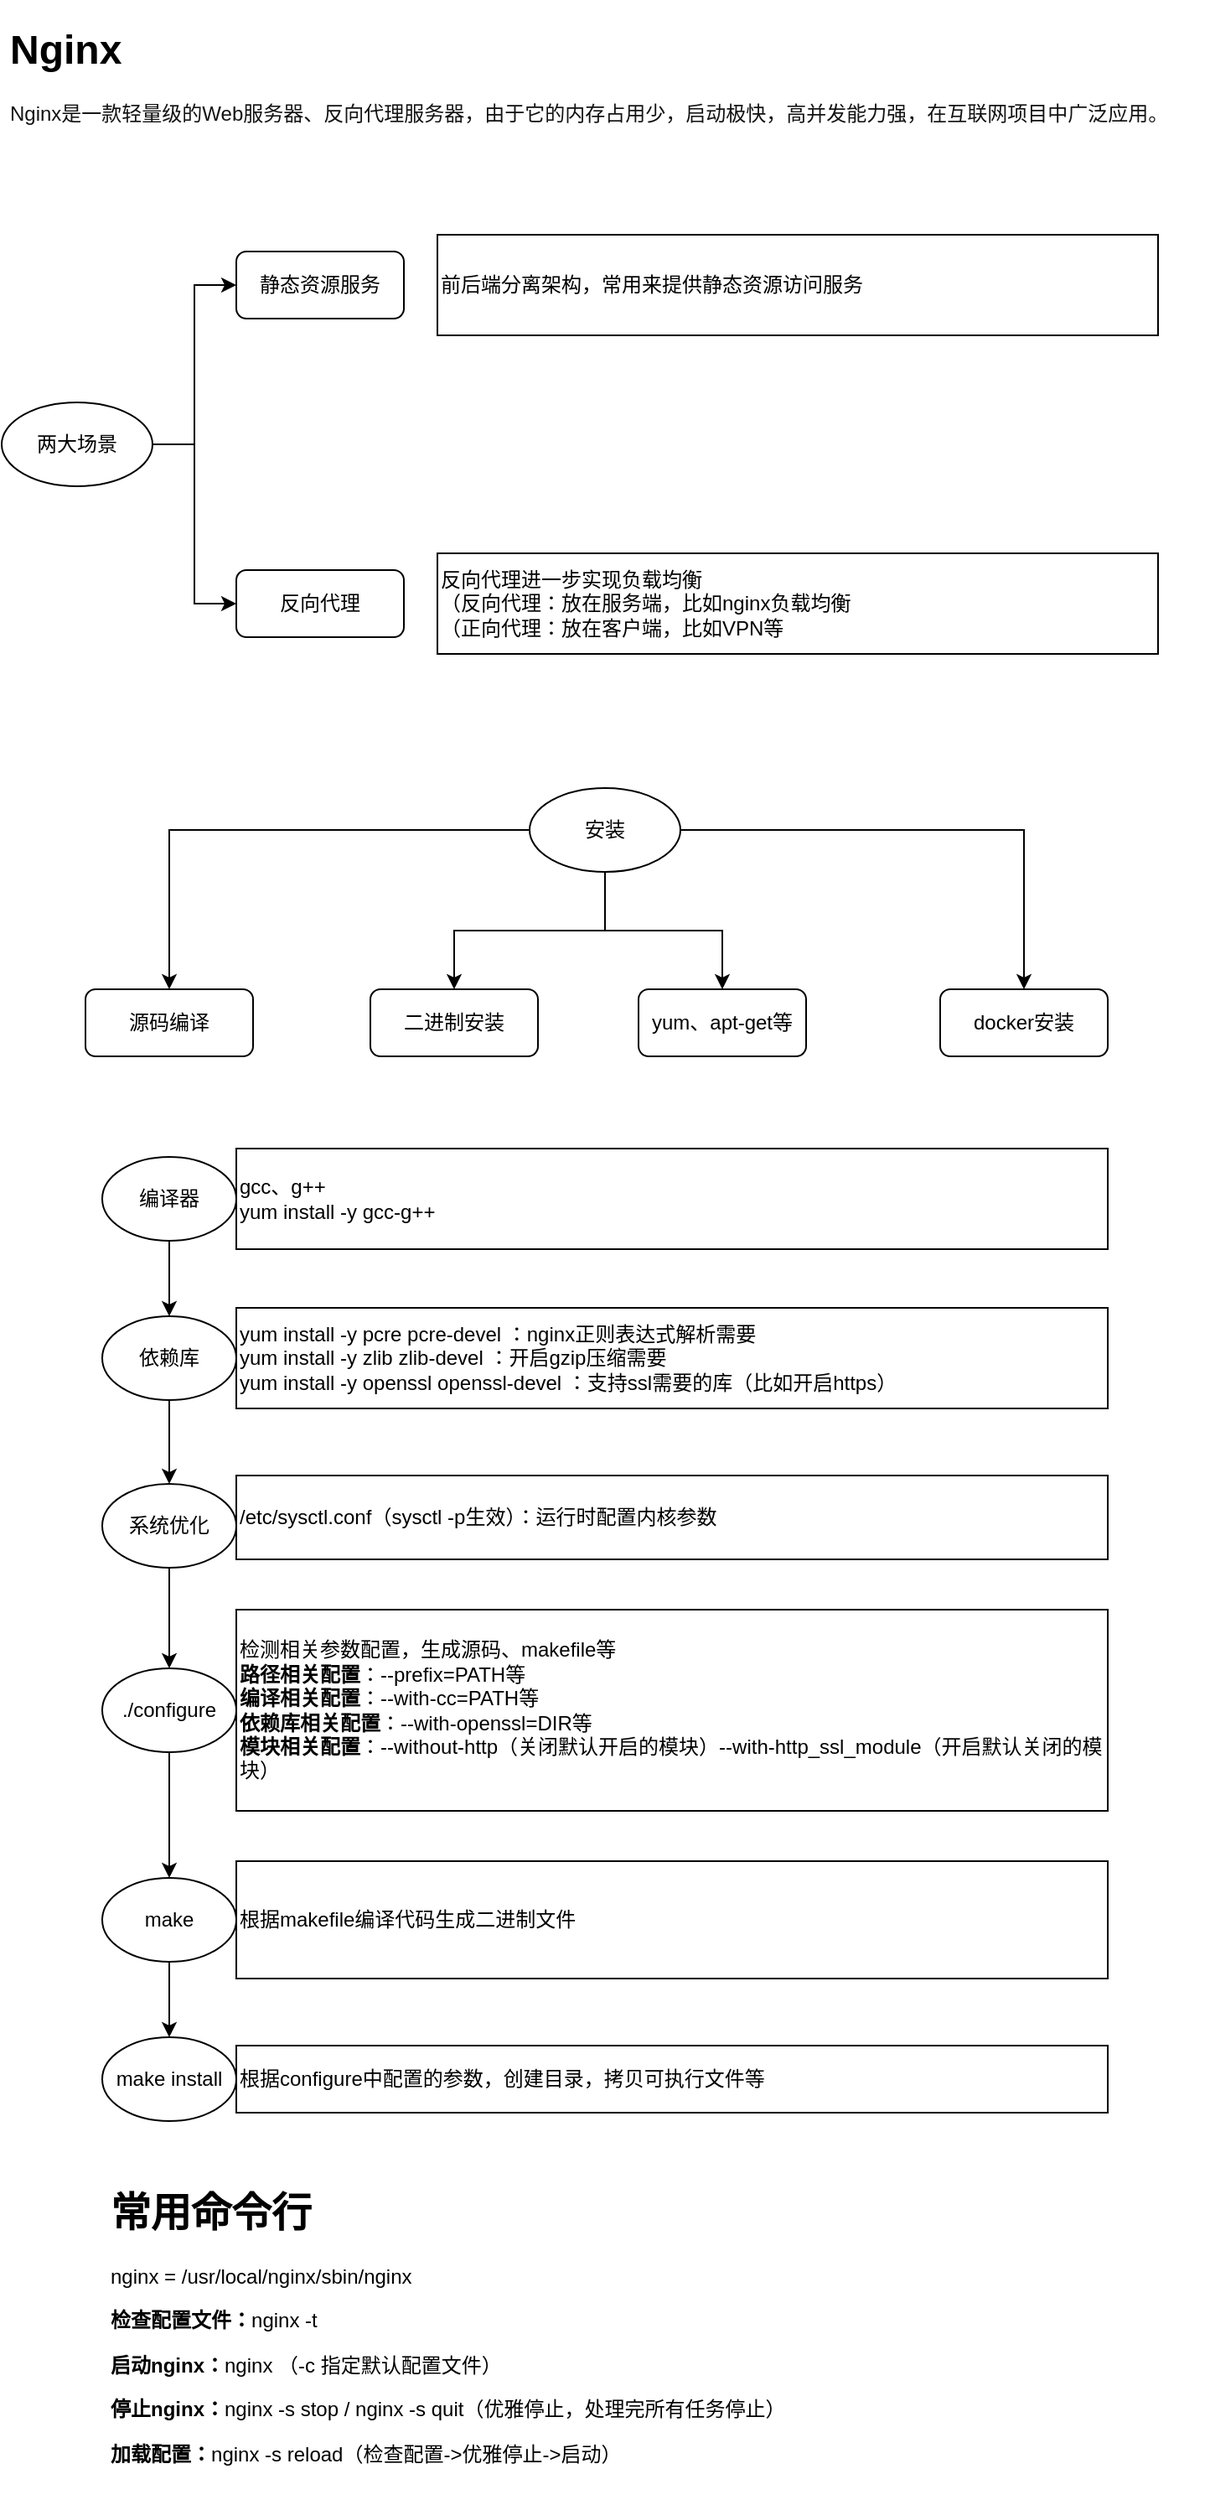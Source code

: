 <mxfile version="13.8.2" type="device"><diagram id="AtHiFzC1JkTkA41V7ONH" name="Page-1"><mxGraphModel dx="946" dy="520" grid="1" gridSize="10" guides="1" tooltips="1" connect="1" arrows="1" fold="1" page="1" pageScale="1" pageWidth="827" pageHeight="1169" math="0" shadow="0"><root><mxCell id="0"/><mxCell id="1" parent="0"/><mxCell id="cFh34AS2scGYc1auH2Zz-1" value="&lt;h1&gt;Nginx&lt;/h1&gt;&lt;p&gt;&lt;/p&gt;&lt;span style=&quot;color: rgb(18 , 18 , 18) ; font-family: , &amp;#34;system-ui&amp;#34; , &amp;#34;helvetica neue&amp;#34; , &amp;#34;pingfang sc&amp;#34; , &amp;#34;microsoft yahei&amp;#34; , &amp;#34;source han sans sc&amp;#34; , &amp;#34;noto sans cjk sc&amp;#34; , &amp;#34;wenquanyi micro hei&amp;#34; , sans-serif ; background-color: rgb(255 , 255 , 255)&quot;&gt;&lt;font style=&quot;font-size: 12px&quot;&gt;Nginx是一款轻量级的Web服务器、反向代理服务器，由于它的内存占用少，启动极快，高并发能力强，在互联网项目中广泛应用。&lt;/font&gt;&lt;/span&gt;" style="text;html=1;strokeColor=none;fillColor=none;spacing=5;spacingTop=-20;whiteSpace=wrap;overflow=hidden;rounded=0;" vertex="1" parent="1"><mxGeometry x="40" y="40" width="720" height="90" as="geometry"/></mxCell><mxCell id="cFh34AS2scGYc1auH2Zz-6" style="edgeStyle=orthogonalEdgeStyle;rounded=0;orthogonalLoop=1;jettySize=auto;html=1;entryX=0;entryY=0.5;entryDx=0;entryDy=0;" edge="1" parent="1" source="cFh34AS2scGYc1auH2Zz-3" target="cFh34AS2scGYc1auH2Zz-4"><mxGeometry relative="1" as="geometry"/></mxCell><mxCell id="cFh34AS2scGYc1auH2Zz-7" style="edgeStyle=orthogonalEdgeStyle;rounded=0;orthogonalLoop=1;jettySize=auto;html=1;entryX=0;entryY=0.5;entryDx=0;entryDy=0;" edge="1" parent="1" source="cFh34AS2scGYc1auH2Zz-3" target="cFh34AS2scGYc1auH2Zz-5"><mxGeometry relative="1" as="geometry"/></mxCell><mxCell id="cFh34AS2scGYc1auH2Zz-3" value="两大场景" style="ellipse;whiteSpace=wrap;html=1;" vertex="1" parent="1"><mxGeometry x="40" y="270" width="90" height="50" as="geometry"/></mxCell><mxCell id="cFh34AS2scGYc1auH2Zz-4" value="静态资源服务" style="rounded=1;whiteSpace=wrap;html=1;" vertex="1" parent="1"><mxGeometry x="180" y="180" width="100" height="40" as="geometry"/></mxCell><mxCell id="cFh34AS2scGYc1auH2Zz-5" value="反向代理" style="rounded=1;whiteSpace=wrap;html=1;" vertex="1" parent="1"><mxGeometry x="180" y="370" width="100" height="40" as="geometry"/></mxCell><mxCell id="cFh34AS2scGYc1auH2Zz-8" value="前后端分离架构，常用来提供静态资源访问服务" style="rounded=0;whiteSpace=wrap;html=1;align=left;" vertex="1" parent="1"><mxGeometry x="300" y="170" width="430" height="60" as="geometry"/></mxCell><mxCell id="cFh34AS2scGYc1auH2Zz-9" value="反向代理进一步实现负载均衡&lt;br&gt;（反向代理：放在服务端，比如nginx负载均衡&lt;br&gt;（正向代理：放在客户端，比如VPN等" style="rounded=0;whiteSpace=wrap;html=1;align=left;" vertex="1" parent="1"><mxGeometry x="300" y="360" width="430" height="60" as="geometry"/></mxCell><mxCell id="cFh34AS2scGYc1auH2Zz-16" style="edgeStyle=orthogonalEdgeStyle;rounded=0;orthogonalLoop=1;jettySize=auto;html=1;" edge="1" parent="1" source="cFh34AS2scGYc1auH2Zz-11" target="cFh34AS2scGYc1auH2Zz-12"><mxGeometry relative="1" as="geometry"/></mxCell><mxCell id="cFh34AS2scGYc1auH2Zz-17" style="edgeStyle=orthogonalEdgeStyle;rounded=0;orthogonalLoop=1;jettySize=auto;html=1;entryX=0.5;entryY=0;entryDx=0;entryDy=0;" edge="1" parent="1" source="cFh34AS2scGYc1auH2Zz-11" target="cFh34AS2scGYc1auH2Zz-13"><mxGeometry relative="1" as="geometry"/></mxCell><mxCell id="cFh34AS2scGYc1auH2Zz-18" style="edgeStyle=orthogonalEdgeStyle;rounded=0;orthogonalLoop=1;jettySize=auto;html=1;" edge="1" parent="1" source="cFh34AS2scGYc1auH2Zz-11" target="cFh34AS2scGYc1auH2Zz-14"><mxGeometry relative="1" as="geometry"/></mxCell><mxCell id="cFh34AS2scGYc1auH2Zz-19" style="edgeStyle=orthogonalEdgeStyle;rounded=0;orthogonalLoop=1;jettySize=auto;html=1;" edge="1" parent="1" source="cFh34AS2scGYc1auH2Zz-11" target="cFh34AS2scGYc1auH2Zz-15"><mxGeometry relative="1" as="geometry"/></mxCell><mxCell id="cFh34AS2scGYc1auH2Zz-11" value="安装" style="ellipse;whiteSpace=wrap;html=1;" vertex="1" parent="1"><mxGeometry x="355" y="500" width="90" height="50" as="geometry"/></mxCell><mxCell id="cFh34AS2scGYc1auH2Zz-12" value="源码编译" style="rounded=1;whiteSpace=wrap;html=1;" vertex="1" parent="1"><mxGeometry x="90" y="620" width="100" height="40" as="geometry"/></mxCell><mxCell id="cFh34AS2scGYc1auH2Zz-13" value="二进制安装&lt;span style=&quot;color: rgba(0 , 0 , 0 , 0) ; font-family: monospace ; font-size: 0px&quot;&gt;%3CmxGraphModel%3E%3Croot%3E%3CmxCell%20id%3D%220%22%2F%3E%3CmxCell%20id%3D%221%22%20parent%3D%220%22%2F%3E%3CmxCell%20id%3D%222%22%20value%3D%22%E6%BA%90%E7%A0%81%E7%BC%96%E8%AF%91%22%20style%3D%22rounded%3D1%3BwhiteSpace%3Dwrap%3Bhtml%3D1%3B%22%20vertex%3D%221%22%20parent%3D%221%22%3E%3CmxGeometry%20x%3D%22100%22%20y%3D%22680%22%20width%3D%22100%22%20height%3D%2240%22%20as%3D%22geometry%22%2F%3E%3C%2FmxCell%3E%3C%2Froot%3E%3C%2FmxGraphModel%3E&lt;/span&gt;" style="rounded=1;whiteSpace=wrap;html=1;" vertex="1" parent="1"><mxGeometry x="260" y="620" width="100" height="40" as="geometry"/></mxCell><mxCell id="cFh34AS2scGYc1auH2Zz-14" value="yum、apt-get等" style="rounded=1;whiteSpace=wrap;html=1;" vertex="1" parent="1"><mxGeometry x="420" y="620" width="100" height="40" as="geometry"/></mxCell><mxCell id="cFh34AS2scGYc1auH2Zz-15" value="docker安装" style="rounded=1;whiteSpace=wrap;html=1;" vertex="1" parent="1"><mxGeometry x="600" y="620" width="100" height="40" as="geometry"/></mxCell><mxCell id="cFh34AS2scGYc1auH2Zz-33" style="edgeStyle=orthogonalEdgeStyle;rounded=0;orthogonalLoop=1;jettySize=auto;html=1;entryX=0.5;entryY=0;entryDx=0;entryDy=0;" edge="1" parent="1" source="cFh34AS2scGYc1auH2Zz-20" target="cFh34AS2scGYc1auH2Zz-22"><mxGeometry relative="1" as="geometry"/></mxCell><mxCell id="cFh34AS2scGYc1auH2Zz-20" value="编译器" style="ellipse;whiteSpace=wrap;html=1;" vertex="1" parent="1"><mxGeometry x="100" y="720" width="80" height="50" as="geometry"/></mxCell><mxCell id="cFh34AS2scGYc1auH2Zz-21" value="gcc、g++&lt;br&gt;yum install -y gcc-g++" style="rounded=0;whiteSpace=wrap;html=1;align=left;" vertex="1" parent="1"><mxGeometry x="180" y="715" width="520" height="60" as="geometry"/></mxCell><mxCell id="cFh34AS2scGYc1auH2Zz-34" style="edgeStyle=orthogonalEdgeStyle;rounded=0;orthogonalLoop=1;jettySize=auto;html=1;" edge="1" parent="1" source="cFh34AS2scGYc1auH2Zz-22" target="cFh34AS2scGYc1auH2Zz-24"><mxGeometry relative="1" as="geometry"/></mxCell><mxCell id="cFh34AS2scGYc1auH2Zz-22" value="依赖库" style="ellipse;whiteSpace=wrap;html=1;" vertex="1" parent="1"><mxGeometry x="100" y="815" width="80" height="50" as="geometry"/></mxCell><mxCell id="cFh34AS2scGYc1auH2Zz-23" value="yum install -y pcre pcre-devel ：nginx正则表达式解析需要&lt;br&gt;yum install -y zlib zlib-devel ：开启gzip压缩需要&lt;br&gt;yum install -y openssl&amp;nbsp;openssl-devel ：支持ssl需要的库（比如开启https）" style="rounded=0;whiteSpace=wrap;html=1;align=left;" vertex="1" parent="1"><mxGeometry x="180" y="810" width="520" height="60" as="geometry"/></mxCell><mxCell id="cFh34AS2scGYc1auH2Zz-35" style="edgeStyle=orthogonalEdgeStyle;rounded=0;orthogonalLoop=1;jettySize=auto;html=1;entryX=0.5;entryY=0;entryDx=0;entryDy=0;" edge="1" parent="1" source="cFh34AS2scGYc1auH2Zz-24" target="cFh34AS2scGYc1auH2Zz-27"><mxGeometry relative="1" as="geometry"/></mxCell><mxCell id="cFh34AS2scGYc1auH2Zz-24" value="系统优化" style="ellipse;whiteSpace=wrap;html=1;" vertex="1" parent="1"><mxGeometry x="100" y="915" width="80" height="50" as="geometry"/></mxCell><mxCell id="cFh34AS2scGYc1auH2Zz-25" value="/etc/sysctl.conf（sysctl -p生效）：运行时配置内核参数" style="rounded=0;whiteSpace=wrap;html=1;align=left;" vertex="1" parent="1"><mxGeometry x="180" y="910" width="520" height="50" as="geometry"/></mxCell><mxCell id="cFh34AS2scGYc1auH2Zz-36" style="edgeStyle=orthogonalEdgeStyle;rounded=0;orthogonalLoop=1;jettySize=auto;html=1;" edge="1" parent="1" source="cFh34AS2scGYc1auH2Zz-27" target="cFh34AS2scGYc1auH2Zz-29"><mxGeometry relative="1" as="geometry"/></mxCell><mxCell id="cFh34AS2scGYc1auH2Zz-27" value="./configure" style="ellipse;whiteSpace=wrap;html=1;" vertex="1" parent="1"><mxGeometry x="100" y="1025" width="80" height="50" as="geometry"/></mxCell><mxCell id="cFh34AS2scGYc1auH2Zz-28" value="检测相关参数配置，生成源码、makefile等&lt;br&gt;&lt;b&gt;路径相关配置&lt;/b&gt;：--prefix=PATH等&lt;br&gt;&lt;b&gt;编译相关配置&lt;/b&gt;：--with-cc=PATH等&lt;br&gt;&lt;b&gt;依赖库相关配置&lt;/b&gt;：--with-openssl=DIR等&lt;br&gt;&lt;b&gt;模块相关配置&lt;/b&gt;：--without-http（关闭默认开启的模块）--with-http_ssl_module（开启默认关闭的模块）" style="rounded=0;whiteSpace=wrap;html=1;align=left;" vertex="1" parent="1"><mxGeometry x="180" y="990" width="520" height="120" as="geometry"/></mxCell><mxCell id="cFh34AS2scGYc1auH2Zz-37" style="edgeStyle=orthogonalEdgeStyle;rounded=0;orthogonalLoop=1;jettySize=auto;html=1;entryX=0.5;entryY=0;entryDx=0;entryDy=0;" edge="1" parent="1" source="cFh34AS2scGYc1auH2Zz-29" target="cFh34AS2scGYc1auH2Zz-31"><mxGeometry relative="1" as="geometry"/></mxCell><mxCell id="cFh34AS2scGYc1auH2Zz-29" value="make" style="ellipse;whiteSpace=wrap;html=1;" vertex="1" parent="1"><mxGeometry x="100" y="1150" width="80" height="50" as="geometry"/></mxCell><mxCell id="cFh34AS2scGYc1auH2Zz-30" value="根据makefile编译代码生成二进制文件" style="rounded=0;whiteSpace=wrap;html=1;align=left;" vertex="1" parent="1"><mxGeometry x="180" y="1140" width="520" height="70" as="geometry"/></mxCell><mxCell id="cFh34AS2scGYc1auH2Zz-31" value="make install" style="ellipse;whiteSpace=wrap;html=1;" vertex="1" parent="1"><mxGeometry x="100" y="1245" width="80" height="50" as="geometry"/></mxCell><mxCell id="cFh34AS2scGYc1auH2Zz-32" value="根据configure中配置的参数，创建目录，拷贝可执行文件等" style="rounded=0;whiteSpace=wrap;html=1;align=left;" vertex="1" parent="1"><mxGeometry x="180" y="1250" width="520" height="40" as="geometry"/></mxCell><mxCell id="cFh34AS2scGYc1auH2Zz-38" value="&lt;h1&gt;常用命令行&lt;/h1&gt;&lt;p&gt;nginx = /usr/local/nginx/sbin/nginx&lt;br&gt;&lt;/p&gt;&lt;p&gt;&lt;b&gt;检查配置文件：&lt;/b&gt;nginx -t&lt;/p&gt;&lt;p&gt;&lt;b&gt;启动nginx：&lt;/b&gt;nginx （-c 指定默认配置文件）&lt;/p&gt;&lt;p&gt;&lt;b&gt;停止nginx：&lt;/b&gt;nginx -s stop / nginx -s quit（优雅停止，处理完所有任务停止）&lt;/p&gt;&lt;p&gt;&lt;b&gt;加载配置：&lt;/b&gt;nginx -s reload（检查配置-&amp;gt;优雅停止-&amp;gt;启动）&lt;/p&gt;" style="text;html=1;strokeColor=none;fillColor=none;spacing=5;spacingTop=-20;whiteSpace=wrap;overflow=hidden;rounded=0;" vertex="1" parent="1"><mxGeometry x="100" y="1330" width="590" height="190" as="geometry"/></mxCell></root></mxGraphModel></diagram></mxfile>